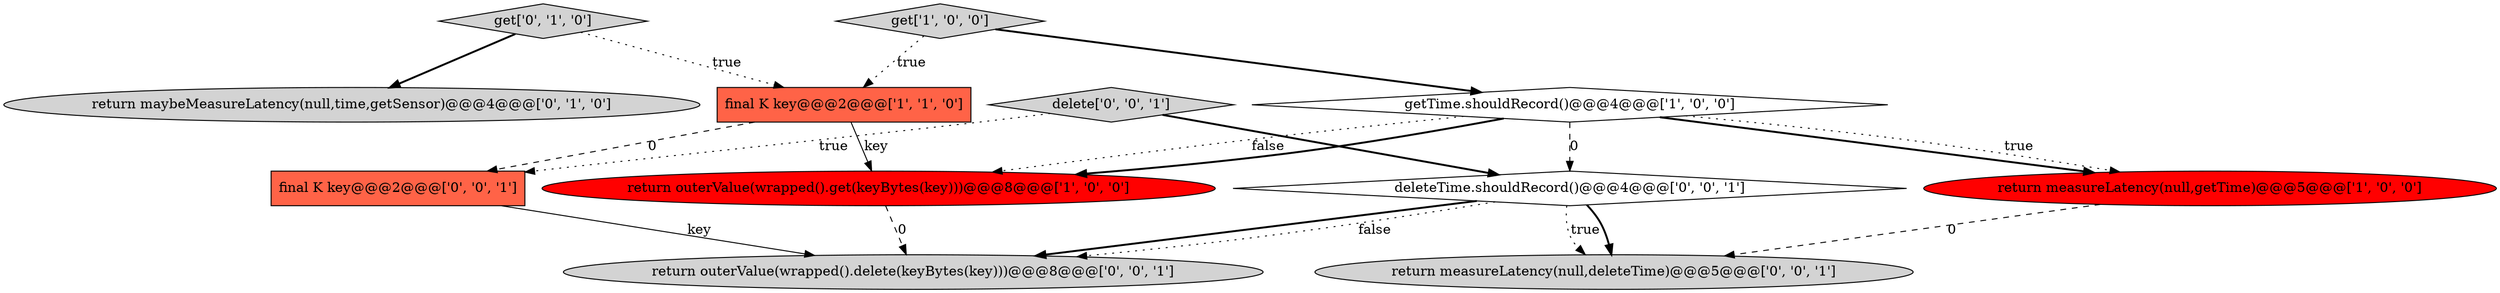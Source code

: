 digraph {
6 [style = filled, label = "return maybeMeasureLatency(null,time,getSensor)@@@4@@@['0', '1', '0']", fillcolor = lightgray, shape = ellipse image = "AAA0AAABBB2BBB"];
1 [style = filled, label = "final K key@@@2@@@['1', '1', '0']", fillcolor = tomato, shape = box image = "AAA0AAABBB1BBB"];
3 [style = filled, label = "return measureLatency(null,getTime)@@@5@@@['1', '0', '0']", fillcolor = red, shape = ellipse image = "AAA1AAABBB1BBB"];
4 [style = filled, label = "getTime.shouldRecord()@@@4@@@['1', '0', '0']", fillcolor = white, shape = diamond image = "AAA0AAABBB1BBB"];
7 [style = filled, label = "final K key@@@2@@@['0', '0', '1']", fillcolor = tomato, shape = box image = "AAA0AAABBB3BBB"];
0 [style = filled, label = "get['1', '0', '0']", fillcolor = lightgray, shape = diamond image = "AAA0AAABBB1BBB"];
10 [style = filled, label = "return outerValue(wrapped().delete(keyBytes(key)))@@@8@@@['0', '0', '1']", fillcolor = lightgray, shape = ellipse image = "AAA0AAABBB3BBB"];
11 [style = filled, label = "delete['0', '0', '1']", fillcolor = lightgray, shape = diamond image = "AAA0AAABBB3BBB"];
9 [style = filled, label = "return measureLatency(null,deleteTime)@@@5@@@['0', '0', '1']", fillcolor = lightgray, shape = ellipse image = "AAA0AAABBB3BBB"];
2 [style = filled, label = "return outerValue(wrapped().get(keyBytes(key)))@@@8@@@['1', '0', '0']", fillcolor = red, shape = ellipse image = "AAA1AAABBB1BBB"];
5 [style = filled, label = "get['0', '1', '0']", fillcolor = lightgray, shape = diamond image = "AAA0AAABBB2BBB"];
8 [style = filled, label = "deleteTime.shouldRecord()@@@4@@@['0', '0', '1']", fillcolor = white, shape = diamond image = "AAA0AAABBB3BBB"];
11->7 [style = dotted, label="true"];
11->8 [style = bold, label=""];
4->3 [style = bold, label=""];
8->10 [style = bold, label=""];
4->2 [style = dotted, label="false"];
4->3 [style = dotted, label="true"];
8->9 [style = dotted, label="true"];
4->2 [style = bold, label=""];
5->6 [style = bold, label=""];
8->10 [style = dotted, label="false"];
1->7 [style = dashed, label="0"];
7->10 [style = solid, label="key"];
4->8 [style = dashed, label="0"];
1->2 [style = solid, label="key"];
0->4 [style = bold, label=""];
3->9 [style = dashed, label="0"];
2->10 [style = dashed, label="0"];
5->1 [style = dotted, label="true"];
0->1 [style = dotted, label="true"];
8->9 [style = bold, label=""];
}
